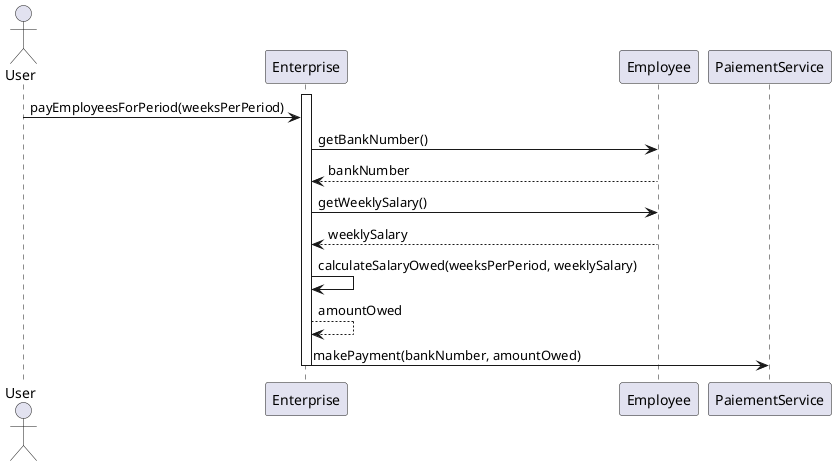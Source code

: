@startuml

actor User
activate Enterprise

User -> Enterprise : payEmployeesForPeriod(weeksPerPeriod)

Enterprise -> Employee : getBankNumber()
return bankNumber

Enterprise -> Employee : getWeeklySalary()
return weeklySalary

Enterprise -> Enterprise : calculateSalaryOwed(weeksPerPeriod, weeklySalary)
return amountOwed

Enterprise -> PaiementService : makePayment(bankNumber, amountOwed)

deactivate Enterprise

@enduml